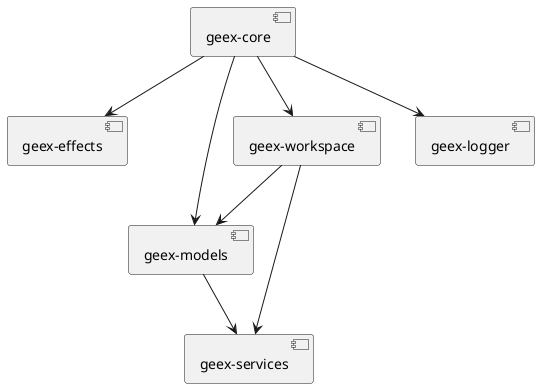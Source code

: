 @startuml

[geex-core] --> [geex-effects]
[geex-core] --> [geex-workspace]
[geex-core] --> [geex-models]
[geex-core] --> [geex-logger]

[geex-models] --> [geex-services]

[geex-workspace] --> [geex-models]
[geex-workspace] --> [geex-services]

@enduml